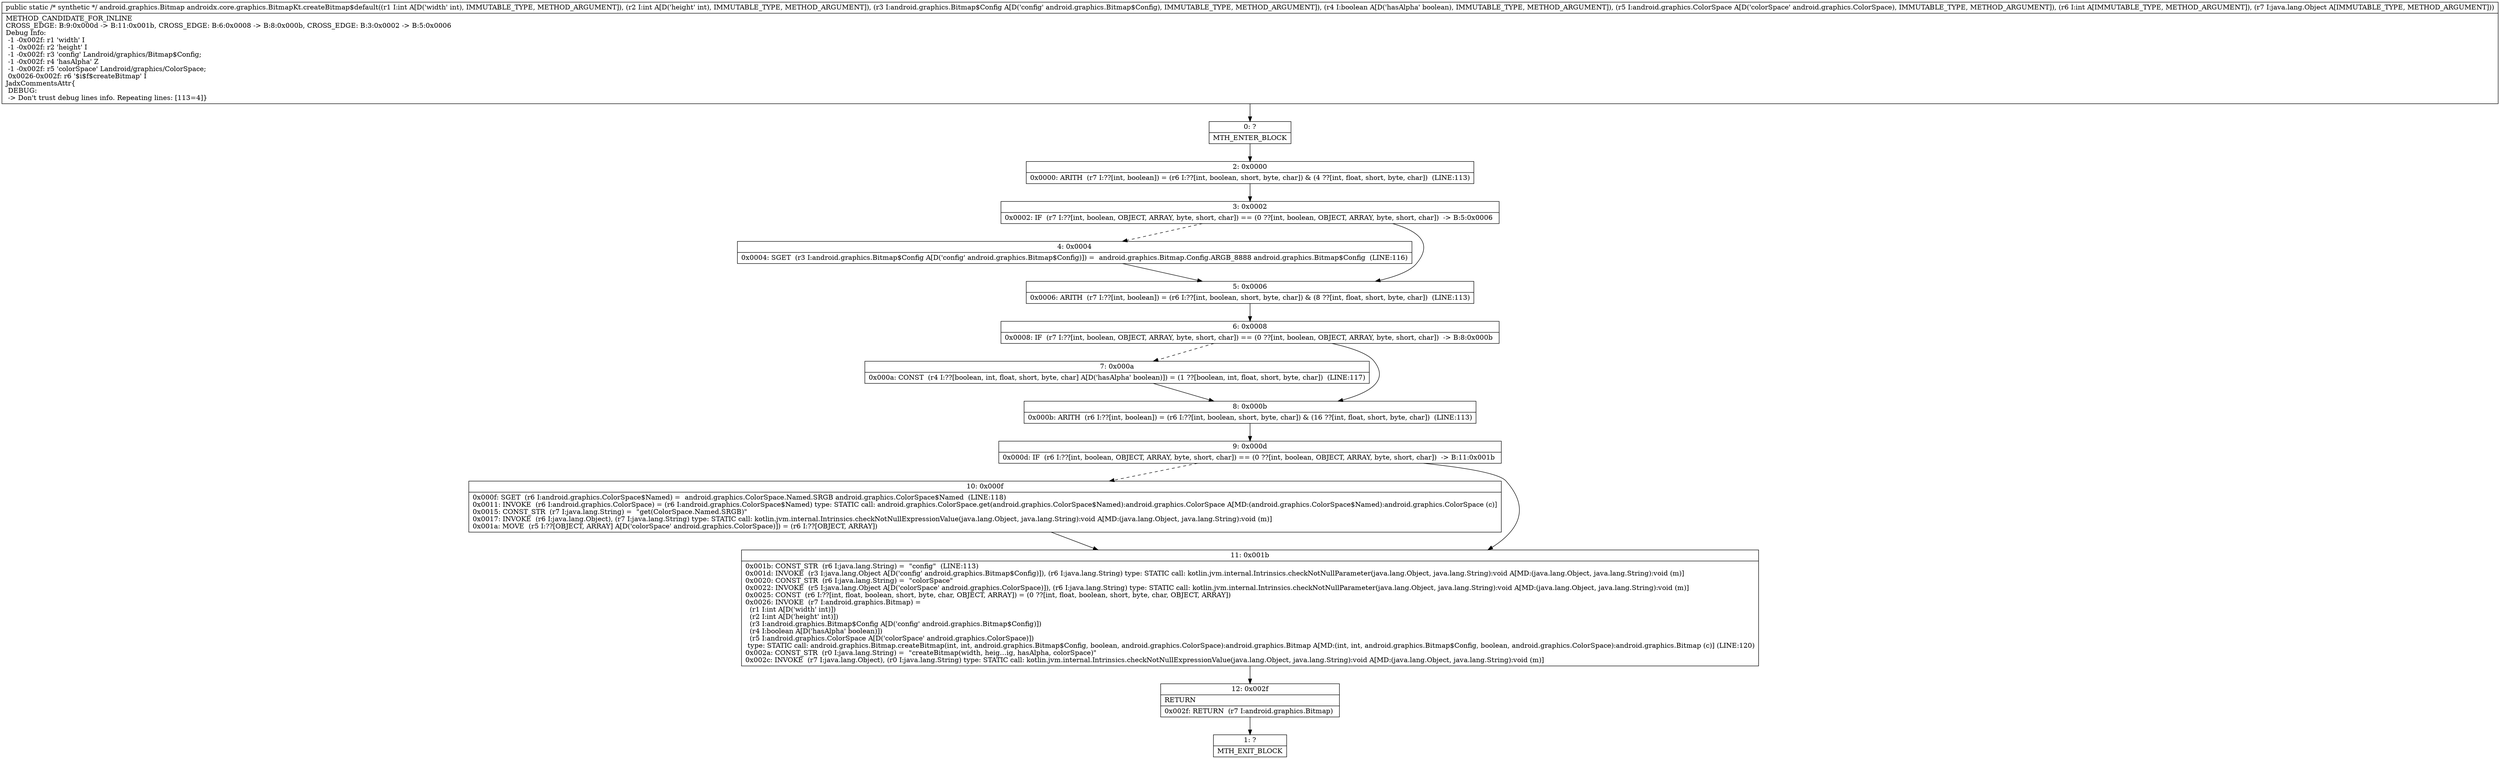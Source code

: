 digraph "CFG forandroidx.core.graphics.BitmapKt.createBitmap$default(IILandroid\/graphics\/Bitmap$Config;ZLandroid\/graphics\/ColorSpace;ILjava\/lang\/Object;)Landroid\/graphics\/Bitmap;" {
Node_0 [shape=record,label="{0\:\ ?|MTH_ENTER_BLOCK\l}"];
Node_2 [shape=record,label="{2\:\ 0x0000|0x0000: ARITH  (r7 I:??[int, boolean]) = (r6 I:??[int, boolean, short, byte, char]) & (4 ??[int, float, short, byte, char])  (LINE:113)\l}"];
Node_3 [shape=record,label="{3\:\ 0x0002|0x0002: IF  (r7 I:??[int, boolean, OBJECT, ARRAY, byte, short, char]) == (0 ??[int, boolean, OBJECT, ARRAY, byte, short, char])  \-\> B:5:0x0006 \l}"];
Node_4 [shape=record,label="{4\:\ 0x0004|0x0004: SGET  (r3 I:android.graphics.Bitmap$Config A[D('config' android.graphics.Bitmap$Config)]) =  android.graphics.Bitmap.Config.ARGB_8888 android.graphics.Bitmap$Config  (LINE:116)\l}"];
Node_5 [shape=record,label="{5\:\ 0x0006|0x0006: ARITH  (r7 I:??[int, boolean]) = (r6 I:??[int, boolean, short, byte, char]) & (8 ??[int, float, short, byte, char])  (LINE:113)\l}"];
Node_6 [shape=record,label="{6\:\ 0x0008|0x0008: IF  (r7 I:??[int, boolean, OBJECT, ARRAY, byte, short, char]) == (0 ??[int, boolean, OBJECT, ARRAY, byte, short, char])  \-\> B:8:0x000b \l}"];
Node_7 [shape=record,label="{7\:\ 0x000a|0x000a: CONST  (r4 I:??[boolean, int, float, short, byte, char] A[D('hasAlpha' boolean)]) = (1 ??[boolean, int, float, short, byte, char])  (LINE:117)\l}"];
Node_8 [shape=record,label="{8\:\ 0x000b|0x000b: ARITH  (r6 I:??[int, boolean]) = (r6 I:??[int, boolean, short, byte, char]) & (16 ??[int, float, short, byte, char])  (LINE:113)\l}"];
Node_9 [shape=record,label="{9\:\ 0x000d|0x000d: IF  (r6 I:??[int, boolean, OBJECT, ARRAY, byte, short, char]) == (0 ??[int, boolean, OBJECT, ARRAY, byte, short, char])  \-\> B:11:0x001b \l}"];
Node_10 [shape=record,label="{10\:\ 0x000f|0x000f: SGET  (r6 I:android.graphics.ColorSpace$Named) =  android.graphics.ColorSpace.Named.SRGB android.graphics.ColorSpace$Named  (LINE:118)\l0x0011: INVOKE  (r6 I:android.graphics.ColorSpace) = (r6 I:android.graphics.ColorSpace$Named) type: STATIC call: android.graphics.ColorSpace.get(android.graphics.ColorSpace$Named):android.graphics.ColorSpace A[MD:(android.graphics.ColorSpace$Named):android.graphics.ColorSpace (c)]\l0x0015: CONST_STR  (r7 I:java.lang.String) =  \"get(ColorSpace.Named.SRGB)\" \l0x0017: INVOKE  (r6 I:java.lang.Object), (r7 I:java.lang.String) type: STATIC call: kotlin.jvm.internal.Intrinsics.checkNotNullExpressionValue(java.lang.Object, java.lang.String):void A[MD:(java.lang.Object, java.lang.String):void (m)]\l0x001a: MOVE  (r5 I:??[OBJECT, ARRAY] A[D('colorSpace' android.graphics.ColorSpace)]) = (r6 I:??[OBJECT, ARRAY]) \l}"];
Node_11 [shape=record,label="{11\:\ 0x001b|0x001b: CONST_STR  (r6 I:java.lang.String) =  \"config\"  (LINE:113)\l0x001d: INVOKE  (r3 I:java.lang.Object A[D('config' android.graphics.Bitmap$Config)]), (r6 I:java.lang.String) type: STATIC call: kotlin.jvm.internal.Intrinsics.checkNotNullParameter(java.lang.Object, java.lang.String):void A[MD:(java.lang.Object, java.lang.String):void (m)]\l0x0020: CONST_STR  (r6 I:java.lang.String) =  \"colorSpace\" \l0x0022: INVOKE  (r5 I:java.lang.Object A[D('colorSpace' android.graphics.ColorSpace)]), (r6 I:java.lang.String) type: STATIC call: kotlin.jvm.internal.Intrinsics.checkNotNullParameter(java.lang.Object, java.lang.String):void A[MD:(java.lang.Object, java.lang.String):void (m)]\l0x0025: CONST  (r6 I:??[int, float, boolean, short, byte, char, OBJECT, ARRAY]) = (0 ??[int, float, boolean, short, byte, char, OBJECT, ARRAY]) \l0x0026: INVOKE  (r7 I:android.graphics.Bitmap) = \l  (r1 I:int A[D('width' int)])\l  (r2 I:int A[D('height' int)])\l  (r3 I:android.graphics.Bitmap$Config A[D('config' android.graphics.Bitmap$Config)])\l  (r4 I:boolean A[D('hasAlpha' boolean)])\l  (r5 I:android.graphics.ColorSpace A[D('colorSpace' android.graphics.ColorSpace)])\l type: STATIC call: android.graphics.Bitmap.createBitmap(int, int, android.graphics.Bitmap$Config, boolean, android.graphics.ColorSpace):android.graphics.Bitmap A[MD:(int, int, android.graphics.Bitmap$Config, boolean, android.graphics.ColorSpace):android.graphics.Bitmap (c)] (LINE:120)\l0x002a: CONST_STR  (r0 I:java.lang.String) =  \"createBitmap(width, heig…ig, hasAlpha, colorSpace)\" \l0x002c: INVOKE  (r7 I:java.lang.Object), (r0 I:java.lang.String) type: STATIC call: kotlin.jvm.internal.Intrinsics.checkNotNullExpressionValue(java.lang.Object, java.lang.String):void A[MD:(java.lang.Object, java.lang.String):void (m)]\l}"];
Node_12 [shape=record,label="{12\:\ 0x002f|RETURN\l|0x002f: RETURN  (r7 I:android.graphics.Bitmap) \l}"];
Node_1 [shape=record,label="{1\:\ ?|MTH_EXIT_BLOCK\l}"];
MethodNode[shape=record,label="{public static \/* synthetic *\/ android.graphics.Bitmap androidx.core.graphics.BitmapKt.createBitmap$default((r1 I:int A[D('width' int), IMMUTABLE_TYPE, METHOD_ARGUMENT]), (r2 I:int A[D('height' int), IMMUTABLE_TYPE, METHOD_ARGUMENT]), (r3 I:android.graphics.Bitmap$Config A[D('config' android.graphics.Bitmap$Config), IMMUTABLE_TYPE, METHOD_ARGUMENT]), (r4 I:boolean A[D('hasAlpha' boolean), IMMUTABLE_TYPE, METHOD_ARGUMENT]), (r5 I:android.graphics.ColorSpace A[D('colorSpace' android.graphics.ColorSpace), IMMUTABLE_TYPE, METHOD_ARGUMENT]), (r6 I:int A[IMMUTABLE_TYPE, METHOD_ARGUMENT]), (r7 I:java.lang.Object A[IMMUTABLE_TYPE, METHOD_ARGUMENT]))  | METHOD_CANDIDATE_FOR_INLINE\lCROSS_EDGE: B:9:0x000d \-\> B:11:0x001b, CROSS_EDGE: B:6:0x0008 \-\> B:8:0x000b, CROSS_EDGE: B:3:0x0002 \-\> B:5:0x0006\lDebug Info:\l  \-1 \-0x002f: r1 'width' I\l  \-1 \-0x002f: r2 'height' I\l  \-1 \-0x002f: r3 'config' Landroid\/graphics\/Bitmap$Config;\l  \-1 \-0x002f: r4 'hasAlpha' Z\l  \-1 \-0x002f: r5 'colorSpace' Landroid\/graphics\/ColorSpace;\l  0x0026\-0x002f: r6 '$i$f$createBitmap' I\lJadxCommentsAttr\{\l DEBUG: \l \-\> Don't trust debug lines info. Repeating lines: [113=4]\}\l}"];
MethodNode -> Node_0;Node_0 -> Node_2;
Node_2 -> Node_3;
Node_3 -> Node_4[style=dashed];
Node_3 -> Node_5;
Node_4 -> Node_5;
Node_5 -> Node_6;
Node_6 -> Node_7[style=dashed];
Node_6 -> Node_8;
Node_7 -> Node_8;
Node_8 -> Node_9;
Node_9 -> Node_10[style=dashed];
Node_9 -> Node_11;
Node_10 -> Node_11;
Node_11 -> Node_12;
Node_12 -> Node_1;
}

